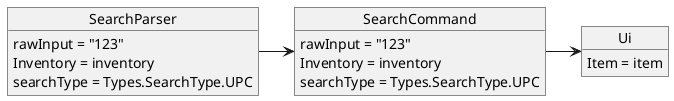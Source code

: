@startuml
'https://plantuml.com/object-diagram

object SearchParser{
    rawInput = "123"
    Inventory = inventory
    searchType = Types.SearchType.UPC
}

object SearchCommand{
    rawInput = "123"
    Inventory = inventory
    searchType = Types.SearchType.UPC
}

object Ui{
    Item = item
}

SearchParser -> SearchCommand
SearchCommand -> Ui

@enduml
